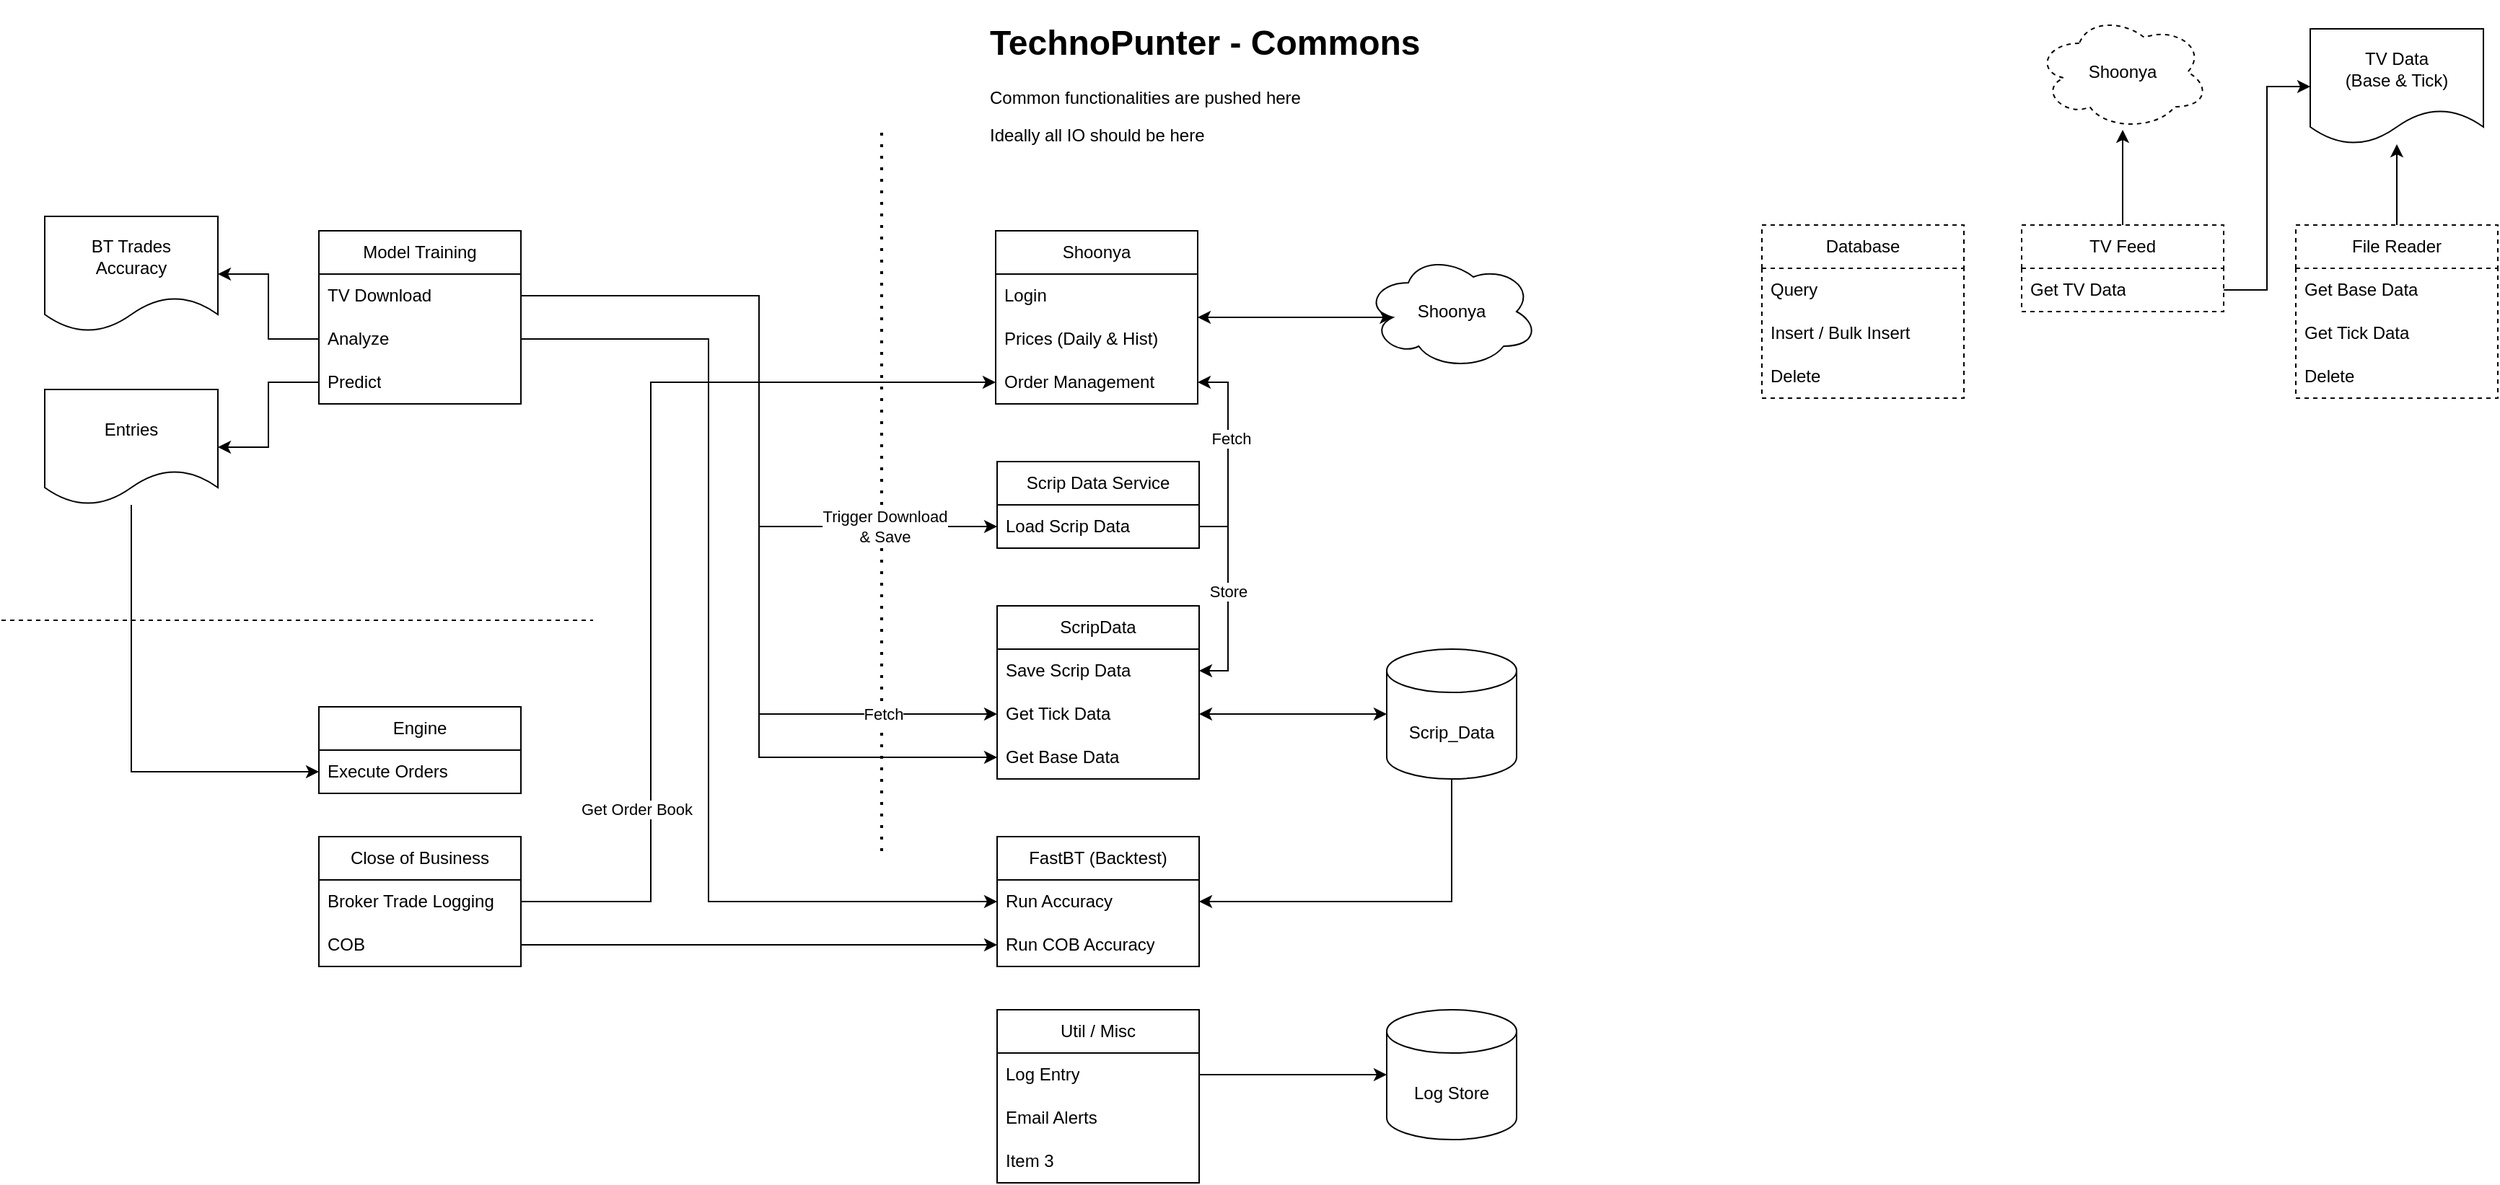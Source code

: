 <mxfile version="22.0.3" type="device">
  <diagram name="Page-1" id="q_znaS9jOddVUAfg9CCP">
    <mxGraphModel dx="2089" dy="920" grid="1" gridSize="10" guides="1" tooltips="1" connect="1" arrows="1" fold="1" page="1" pageScale="1" pageWidth="827" pageHeight="1169" math="0" shadow="0">
      <root>
        <mxCell id="0" />
        <mxCell id="1" parent="0" />
        <mxCell id="WZCXuej5-DD6I5j7KRN8-1" value="Shoonya" style="swimlane;fontStyle=0;childLayout=stackLayout;horizontal=1;startSize=30;horizontalStack=0;resizeParent=1;resizeParentMax=0;resizeLast=0;collapsible=1;marginBottom=0;whiteSpace=wrap;html=1;" vertex="1" parent="1">
          <mxGeometry x="319" y="210" width="140" height="120" as="geometry" />
        </mxCell>
        <mxCell id="WZCXuej5-DD6I5j7KRN8-2" value="Login" style="text;strokeColor=none;fillColor=none;align=left;verticalAlign=middle;spacingLeft=4;spacingRight=4;overflow=hidden;points=[[0,0.5],[1,0.5]];portConstraint=eastwest;rotatable=0;whiteSpace=wrap;html=1;" vertex="1" parent="WZCXuej5-DD6I5j7KRN8-1">
          <mxGeometry y="30" width="140" height="30" as="geometry" />
        </mxCell>
        <mxCell id="WZCXuej5-DD6I5j7KRN8-3" value="Prices (Daily &amp;amp; Hist)" style="text;strokeColor=none;fillColor=none;align=left;verticalAlign=middle;spacingLeft=4;spacingRight=4;overflow=hidden;points=[[0,0.5],[1,0.5]];portConstraint=eastwest;rotatable=0;whiteSpace=wrap;html=1;" vertex="1" parent="WZCXuej5-DD6I5j7KRN8-1">
          <mxGeometry y="60" width="140" height="30" as="geometry" />
        </mxCell>
        <mxCell id="WZCXuej5-DD6I5j7KRN8-4" value="Order Management" style="text;strokeColor=none;fillColor=none;align=left;verticalAlign=middle;spacingLeft=4;spacingRight=4;overflow=hidden;points=[[0,0.5],[1,0.5]];portConstraint=eastwest;rotatable=0;whiteSpace=wrap;html=1;" vertex="1" parent="WZCXuej5-DD6I5j7KRN8-1">
          <mxGeometry y="90" width="140" height="30" as="geometry" />
        </mxCell>
        <mxCell id="WZCXuej5-DD6I5j7KRN8-8" value="ScripData" style="swimlane;fontStyle=0;childLayout=stackLayout;horizontal=1;startSize=30;horizontalStack=0;resizeParent=1;resizeParentMax=0;resizeLast=0;collapsible=1;marginBottom=0;whiteSpace=wrap;html=1;" vertex="1" parent="1">
          <mxGeometry x="320" y="470" width="140" height="120" as="geometry" />
        </mxCell>
        <mxCell id="WZCXuej5-DD6I5j7KRN8-9" value="Save Scrip Data" style="text;strokeColor=none;fillColor=none;align=left;verticalAlign=middle;spacingLeft=4;spacingRight=4;overflow=hidden;points=[[0,0.5],[1,0.5]];portConstraint=eastwest;rotatable=0;whiteSpace=wrap;html=1;" vertex="1" parent="WZCXuej5-DD6I5j7KRN8-8">
          <mxGeometry y="30" width="140" height="30" as="geometry" />
        </mxCell>
        <mxCell id="WZCXuej5-DD6I5j7KRN8-10" value="Get Tick Data" style="text;strokeColor=none;fillColor=none;align=left;verticalAlign=middle;spacingLeft=4;spacingRight=4;overflow=hidden;points=[[0,0.5],[1,0.5]];portConstraint=eastwest;rotatable=0;whiteSpace=wrap;html=1;" vertex="1" parent="WZCXuej5-DD6I5j7KRN8-8">
          <mxGeometry y="60" width="140" height="30" as="geometry" />
        </mxCell>
        <mxCell id="WZCXuej5-DD6I5j7KRN8-11" value="Get Base Data" style="text;strokeColor=none;fillColor=none;align=left;verticalAlign=middle;spacingLeft=4;spacingRight=4;overflow=hidden;points=[[0,0.5],[1,0.5]];portConstraint=eastwest;rotatable=0;whiteSpace=wrap;html=1;" vertex="1" parent="WZCXuej5-DD6I5j7KRN8-8">
          <mxGeometry y="90" width="140" height="30" as="geometry" />
        </mxCell>
        <mxCell id="WZCXuej5-DD6I5j7KRN8-12" value="Scrip_Data" style="shape=cylinder3;whiteSpace=wrap;html=1;boundedLbl=1;backgroundOutline=1;size=15;" vertex="1" parent="1">
          <mxGeometry x="590" y="500" width="90" height="90" as="geometry" />
        </mxCell>
        <mxCell id="WZCXuej5-DD6I5j7KRN8-13" style="edgeStyle=orthogonalEdgeStyle;rounded=0;orthogonalLoop=1;jettySize=auto;html=1;startArrow=classic;startFill=1;" edge="1" parent="1" source="WZCXuej5-DD6I5j7KRN8-10" target="WZCXuej5-DD6I5j7KRN8-12">
          <mxGeometry relative="1" as="geometry" />
        </mxCell>
        <mxCell id="WZCXuej5-DD6I5j7KRN8-14" value="Scrip Data Service" style="swimlane;fontStyle=0;childLayout=stackLayout;horizontal=1;startSize=30;horizontalStack=0;resizeParent=1;resizeParentMax=0;resizeLast=0;collapsible=1;marginBottom=0;whiteSpace=wrap;html=1;" vertex="1" parent="1">
          <mxGeometry x="320" y="370" width="140" height="60" as="geometry" />
        </mxCell>
        <mxCell id="WZCXuej5-DD6I5j7KRN8-15" value="Load Scrip Data" style="text;strokeColor=none;fillColor=none;align=left;verticalAlign=middle;spacingLeft=4;spacingRight=4;overflow=hidden;points=[[0,0.5],[1,0.5]];portConstraint=eastwest;rotatable=0;whiteSpace=wrap;html=1;" vertex="1" parent="WZCXuej5-DD6I5j7KRN8-14">
          <mxGeometry y="30" width="140" height="30" as="geometry" />
        </mxCell>
        <mxCell id="WZCXuej5-DD6I5j7KRN8-18" style="edgeStyle=orthogonalEdgeStyle;rounded=0;orthogonalLoop=1;jettySize=auto;html=1;entryX=1;entryY=0.5;entryDx=0;entryDy=0;exitX=1;exitY=0.5;exitDx=0;exitDy=0;startArrow=classic;startFill=1;endArrow=none;endFill=0;" edge="1" parent="1" source="WZCXuej5-DD6I5j7KRN8-4" target="WZCXuej5-DD6I5j7KRN8-15">
          <mxGeometry relative="1" as="geometry" />
        </mxCell>
        <mxCell id="WZCXuej5-DD6I5j7KRN8-65" value="Fetch" style="edgeLabel;html=1;align=center;verticalAlign=middle;resizable=0;points=[];" vertex="1" connectable="0" parent="WZCXuej5-DD6I5j7KRN8-18">
          <mxGeometry x="-0.149" y="2" relative="1" as="geometry">
            <mxPoint as="offset" />
          </mxGeometry>
        </mxCell>
        <mxCell id="WZCXuej5-DD6I5j7KRN8-20" value="Shoonya" style="ellipse;shape=cloud;whiteSpace=wrap;html=1;" vertex="1" parent="1">
          <mxGeometry x="575" y="226" width="120" height="80" as="geometry" />
        </mxCell>
        <mxCell id="WZCXuej5-DD6I5j7KRN8-21" style="edgeStyle=orthogonalEdgeStyle;rounded=0;orthogonalLoop=1;jettySize=auto;html=1;entryX=0.16;entryY=0.55;entryDx=0;entryDy=0;entryPerimeter=0;startArrow=classic;startFill=1;" edge="1" parent="1" source="WZCXuej5-DD6I5j7KRN8-1" target="WZCXuej5-DD6I5j7KRN8-20">
          <mxGeometry relative="1" as="geometry" />
        </mxCell>
        <mxCell id="WZCXuej5-DD6I5j7KRN8-22" value="" style="endArrow=none;dashed=1;html=1;dashPattern=1 3;strokeWidth=2;rounded=0;" edge="1" parent="1">
          <mxGeometry width="50" height="50" relative="1" as="geometry">
            <mxPoint x="240" y="640" as="sourcePoint" />
            <mxPoint x="240" y="140" as="targetPoint" />
          </mxGeometry>
        </mxCell>
        <mxCell id="WZCXuej5-DD6I5j7KRN8-23" value="&lt;h1&gt;TechnoPunter - Commons&lt;/h1&gt;&lt;p&gt;Common functionalities are pushed here&lt;/p&gt;&lt;p&gt;Ideally all IO should be here&lt;/p&gt;" style="text;html=1;strokeColor=none;fillColor=none;spacing=5;spacingTop=-20;whiteSpace=wrap;overflow=hidden;rounded=0;" vertex="1" parent="1">
          <mxGeometry x="310" y="60" width="340" height="120" as="geometry" />
        </mxCell>
        <mxCell id="WZCXuej5-DD6I5j7KRN8-29" style="edgeStyle=orthogonalEdgeStyle;rounded=0;orthogonalLoop=1;jettySize=auto;html=1;exitX=1;exitY=0.5;exitDx=0;exitDy=0;" edge="1" parent="1" source="WZCXuej5-DD6I5j7KRN8-25" target="WZCXuej5-DD6I5j7KRN8-28">
          <mxGeometry relative="1" as="geometry" />
        </mxCell>
        <mxCell id="WZCXuej5-DD6I5j7KRN8-24" value="Util / Misc" style="swimlane;fontStyle=0;childLayout=stackLayout;horizontal=1;startSize=30;horizontalStack=0;resizeParent=1;resizeParentMax=0;resizeLast=0;collapsible=1;marginBottom=0;whiteSpace=wrap;html=1;" vertex="1" parent="1">
          <mxGeometry x="320" y="750" width="140" height="120" as="geometry" />
        </mxCell>
        <mxCell id="WZCXuej5-DD6I5j7KRN8-25" value="Log Entry" style="text;strokeColor=none;fillColor=none;align=left;verticalAlign=middle;spacingLeft=4;spacingRight=4;overflow=hidden;points=[[0,0.5],[1,0.5]];portConstraint=eastwest;rotatable=0;whiteSpace=wrap;html=1;" vertex="1" parent="WZCXuej5-DD6I5j7KRN8-24">
          <mxGeometry y="30" width="140" height="30" as="geometry" />
        </mxCell>
        <mxCell id="WZCXuej5-DD6I5j7KRN8-26" value="Email Alerts" style="text;strokeColor=none;fillColor=none;align=left;verticalAlign=middle;spacingLeft=4;spacingRight=4;overflow=hidden;points=[[0,0.5],[1,0.5]];portConstraint=eastwest;rotatable=0;whiteSpace=wrap;html=1;" vertex="1" parent="WZCXuej5-DD6I5j7KRN8-24">
          <mxGeometry y="60" width="140" height="30" as="geometry" />
        </mxCell>
        <mxCell id="WZCXuej5-DD6I5j7KRN8-27" value="Item 3" style="text;strokeColor=none;fillColor=none;align=left;verticalAlign=middle;spacingLeft=4;spacingRight=4;overflow=hidden;points=[[0,0.5],[1,0.5]];portConstraint=eastwest;rotatable=0;whiteSpace=wrap;html=1;" vertex="1" parent="WZCXuej5-DD6I5j7KRN8-24">
          <mxGeometry y="90" width="140" height="30" as="geometry" />
        </mxCell>
        <mxCell id="WZCXuej5-DD6I5j7KRN8-28" value="Log Store" style="shape=cylinder3;whiteSpace=wrap;html=1;boundedLbl=1;backgroundOutline=1;size=15;" vertex="1" parent="1">
          <mxGeometry x="590" y="750" width="90" height="90" as="geometry" />
        </mxCell>
        <mxCell id="WZCXuej5-DD6I5j7KRN8-31" value="Database" style="swimlane;fontStyle=0;childLayout=stackLayout;horizontal=1;startSize=30;horizontalStack=0;resizeParent=1;resizeParentMax=0;resizeLast=0;collapsible=1;marginBottom=0;whiteSpace=wrap;html=1;dashed=1;" vertex="1" parent="1">
          <mxGeometry x="850" y="206" width="140" height="120" as="geometry" />
        </mxCell>
        <mxCell id="WZCXuej5-DD6I5j7KRN8-32" value="Query" style="text;strokeColor=none;fillColor=none;align=left;verticalAlign=middle;spacingLeft=4;spacingRight=4;overflow=hidden;points=[[0,0.5],[1,0.5]];portConstraint=eastwest;rotatable=0;whiteSpace=wrap;html=1;" vertex="1" parent="WZCXuej5-DD6I5j7KRN8-31">
          <mxGeometry y="30" width="140" height="30" as="geometry" />
        </mxCell>
        <mxCell id="WZCXuej5-DD6I5j7KRN8-33" value="Insert / Bulk Insert" style="text;strokeColor=none;fillColor=none;align=left;verticalAlign=middle;spacingLeft=4;spacingRight=4;overflow=hidden;points=[[0,0.5],[1,0.5]];portConstraint=eastwest;rotatable=0;whiteSpace=wrap;html=1;" vertex="1" parent="WZCXuej5-DD6I5j7KRN8-31">
          <mxGeometry y="60" width="140" height="30" as="geometry" />
        </mxCell>
        <mxCell id="WZCXuej5-DD6I5j7KRN8-34" value="Delete" style="text;strokeColor=none;fillColor=none;align=left;verticalAlign=middle;spacingLeft=4;spacingRight=4;overflow=hidden;points=[[0,0.5],[1,0.5]];portConstraint=eastwest;rotatable=0;whiteSpace=wrap;html=1;" vertex="1" parent="WZCXuej5-DD6I5j7KRN8-31">
          <mxGeometry y="90" width="140" height="30" as="geometry" />
        </mxCell>
        <mxCell id="WZCXuej5-DD6I5j7KRN8-40" value="" style="edgeStyle=orthogonalEdgeStyle;rounded=0;orthogonalLoop=1;jettySize=auto;html=1;" edge="1" parent="1" source="WZCXuej5-DD6I5j7KRN8-35" target="WZCXuej5-DD6I5j7KRN8-39">
          <mxGeometry relative="1" as="geometry" />
        </mxCell>
        <mxCell id="WZCXuej5-DD6I5j7KRN8-35" value="TV Feed" style="swimlane;fontStyle=0;childLayout=stackLayout;horizontal=1;startSize=30;horizontalStack=0;resizeParent=1;resizeParentMax=0;resizeLast=0;collapsible=1;marginBottom=0;whiteSpace=wrap;html=1;dashed=1;" vertex="1" parent="1">
          <mxGeometry x="1030" y="206" width="140" height="60" as="geometry" />
        </mxCell>
        <mxCell id="WZCXuej5-DD6I5j7KRN8-36" value="Get TV Data" style="text;strokeColor=none;fillColor=none;align=left;verticalAlign=middle;spacingLeft=4;spacingRight=4;overflow=hidden;points=[[0,0.5],[1,0.5]];portConstraint=eastwest;rotatable=0;whiteSpace=wrap;html=1;" vertex="1" parent="WZCXuej5-DD6I5j7KRN8-35">
          <mxGeometry y="30" width="140" height="30" as="geometry" />
        </mxCell>
        <mxCell id="WZCXuej5-DD6I5j7KRN8-39" value="Shoonya" style="ellipse;shape=cloud;whiteSpace=wrap;html=1;dashed=1;" vertex="1" parent="1">
          <mxGeometry x="1040" y="60" width="120" height="80" as="geometry" />
        </mxCell>
        <mxCell id="WZCXuej5-DD6I5j7KRN8-46" value="" style="edgeStyle=orthogonalEdgeStyle;rounded=0;orthogonalLoop=1;jettySize=auto;html=1;" edge="1" parent="1" source="WZCXuej5-DD6I5j7KRN8-41" target="WZCXuej5-DD6I5j7KRN8-45">
          <mxGeometry relative="1" as="geometry" />
        </mxCell>
        <mxCell id="WZCXuej5-DD6I5j7KRN8-41" value="File Reader" style="swimlane;fontStyle=0;childLayout=stackLayout;horizontal=1;startSize=30;horizontalStack=0;resizeParent=1;resizeParentMax=0;resizeLast=0;collapsible=1;marginBottom=0;whiteSpace=wrap;html=1;dashed=1;" vertex="1" parent="1">
          <mxGeometry x="1220" y="206" width="140" height="120" as="geometry" />
        </mxCell>
        <mxCell id="WZCXuej5-DD6I5j7KRN8-42" value="Get Base Data" style="text;strokeColor=none;fillColor=none;align=left;verticalAlign=middle;spacingLeft=4;spacingRight=4;overflow=hidden;points=[[0,0.5],[1,0.5]];portConstraint=eastwest;rotatable=0;whiteSpace=wrap;html=1;" vertex="1" parent="WZCXuej5-DD6I5j7KRN8-41">
          <mxGeometry y="30" width="140" height="30" as="geometry" />
        </mxCell>
        <mxCell id="WZCXuej5-DD6I5j7KRN8-43" value="Get Tick Data" style="text;strokeColor=none;fillColor=none;align=left;verticalAlign=middle;spacingLeft=4;spacingRight=4;overflow=hidden;points=[[0,0.5],[1,0.5]];portConstraint=eastwest;rotatable=0;whiteSpace=wrap;html=1;" vertex="1" parent="WZCXuej5-DD6I5j7KRN8-41">
          <mxGeometry y="60" width="140" height="30" as="geometry" />
        </mxCell>
        <mxCell id="WZCXuej5-DD6I5j7KRN8-44" value="Delete" style="text;strokeColor=none;fillColor=none;align=left;verticalAlign=middle;spacingLeft=4;spacingRight=4;overflow=hidden;points=[[0,0.5],[1,0.5]];portConstraint=eastwest;rotatable=0;whiteSpace=wrap;html=1;" vertex="1" parent="WZCXuej5-DD6I5j7KRN8-41">
          <mxGeometry y="90" width="140" height="30" as="geometry" />
        </mxCell>
        <mxCell id="WZCXuej5-DD6I5j7KRN8-45" value="TV Data&lt;br&gt;(Base &amp;amp; Tick)" style="shape=document;whiteSpace=wrap;html=1;boundedLbl=1;" vertex="1" parent="1">
          <mxGeometry x="1230" y="70" width="120" height="80" as="geometry" />
        </mxCell>
        <mxCell id="WZCXuej5-DD6I5j7KRN8-47" style="edgeStyle=orthogonalEdgeStyle;rounded=0;orthogonalLoop=1;jettySize=auto;html=1;entryX=0;entryY=0.5;entryDx=0;entryDy=0;" edge="1" parent="1" source="WZCXuej5-DD6I5j7KRN8-36" target="WZCXuej5-DD6I5j7KRN8-45">
          <mxGeometry relative="1" as="geometry" />
        </mxCell>
        <mxCell id="WZCXuej5-DD6I5j7KRN8-53" style="edgeStyle=orthogonalEdgeStyle;rounded=0;orthogonalLoop=1;jettySize=auto;html=1;startArrow=classic;startFill=1;endArrow=none;endFill=0;" edge="1" parent="1" source="WZCXuej5-DD6I5j7KRN8-48" target="WZCXuej5-DD6I5j7KRN8-12">
          <mxGeometry relative="1" as="geometry" />
        </mxCell>
        <mxCell id="WZCXuej5-DD6I5j7KRN8-48" value="FastBT (Backtest)" style="swimlane;fontStyle=0;childLayout=stackLayout;horizontal=1;startSize=30;horizontalStack=0;resizeParent=1;resizeParentMax=0;resizeLast=0;collapsible=1;marginBottom=0;whiteSpace=wrap;html=1;" vertex="1" parent="1">
          <mxGeometry x="320" y="630" width="140" height="90" as="geometry" />
        </mxCell>
        <mxCell id="WZCXuej5-DD6I5j7KRN8-49" value="Run Accuracy" style="text;strokeColor=none;fillColor=none;align=left;verticalAlign=middle;spacingLeft=4;spacingRight=4;overflow=hidden;points=[[0,0.5],[1,0.5]];portConstraint=eastwest;rotatable=0;whiteSpace=wrap;html=1;" vertex="1" parent="WZCXuej5-DD6I5j7KRN8-48">
          <mxGeometry y="30" width="140" height="30" as="geometry" />
        </mxCell>
        <mxCell id="WZCXuej5-DD6I5j7KRN8-50" value="Run COB Accuracy" style="text;strokeColor=none;fillColor=none;align=left;verticalAlign=middle;spacingLeft=4;spacingRight=4;overflow=hidden;points=[[0,0.5],[1,0.5]];portConstraint=eastwest;rotatable=0;whiteSpace=wrap;html=1;" vertex="1" parent="WZCXuej5-DD6I5j7KRN8-48">
          <mxGeometry y="60" width="140" height="30" as="geometry" />
        </mxCell>
        <mxCell id="WZCXuej5-DD6I5j7KRN8-54" value="Model Training" style="swimlane;fontStyle=0;childLayout=stackLayout;horizontal=1;startSize=30;horizontalStack=0;resizeParent=1;resizeParentMax=0;resizeLast=0;collapsible=1;marginBottom=0;whiteSpace=wrap;html=1;" vertex="1" parent="1">
          <mxGeometry x="-150" y="210" width="140" height="120" as="geometry" />
        </mxCell>
        <mxCell id="WZCXuej5-DD6I5j7KRN8-55" value="TV Download" style="text;strokeColor=none;fillColor=none;align=left;verticalAlign=middle;spacingLeft=4;spacingRight=4;overflow=hidden;points=[[0,0.5],[1,0.5]];portConstraint=eastwest;rotatable=0;whiteSpace=wrap;html=1;" vertex="1" parent="WZCXuej5-DD6I5j7KRN8-54">
          <mxGeometry y="30" width="140" height="30" as="geometry" />
        </mxCell>
        <mxCell id="WZCXuej5-DD6I5j7KRN8-56" value="Analyze" style="text;strokeColor=none;fillColor=none;align=left;verticalAlign=middle;spacingLeft=4;spacingRight=4;overflow=hidden;points=[[0,0.5],[1,0.5]];portConstraint=eastwest;rotatable=0;whiteSpace=wrap;html=1;" vertex="1" parent="WZCXuej5-DD6I5j7KRN8-54">
          <mxGeometry y="60" width="140" height="30" as="geometry" />
        </mxCell>
        <mxCell id="WZCXuej5-DD6I5j7KRN8-57" value="Predict" style="text;strokeColor=none;fillColor=none;align=left;verticalAlign=middle;spacingLeft=4;spacingRight=4;overflow=hidden;points=[[0,0.5],[1,0.5]];portConstraint=eastwest;rotatable=0;whiteSpace=wrap;html=1;" vertex="1" parent="WZCXuej5-DD6I5j7KRN8-54">
          <mxGeometry y="90" width="140" height="30" as="geometry" />
        </mxCell>
        <mxCell id="WZCXuej5-DD6I5j7KRN8-58" style="edgeStyle=orthogonalEdgeStyle;rounded=0;orthogonalLoop=1;jettySize=auto;html=1;" edge="1" parent="1" source="WZCXuej5-DD6I5j7KRN8-55" target="WZCXuej5-DD6I5j7KRN8-10">
          <mxGeometry relative="1" as="geometry" />
        </mxCell>
        <mxCell id="WZCXuej5-DD6I5j7KRN8-63" value="Fetch" style="edgeLabel;html=1;align=center;verticalAlign=middle;resizable=0;points=[];" vertex="1" connectable="0" parent="WZCXuej5-DD6I5j7KRN8-58">
          <mxGeometry x="0.743" y="-4" relative="1" as="geometry">
            <mxPoint y="-4" as="offset" />
          </mxGeometry>
        </mxCell>
        <mxCell id="WZCXuej5-DD6I5j7KRN8-59" style="edgeStyle=orthogonalEdgeStyle;rounded=0;orthogonalLoop=1;jettySize=auto;html=1;entryX=0;entryY=0.5;entryDx=0;entryDy=0;" edge="1" parent="1" source="WZCXuej5-DD6I5j7KRN8-55" target="WZCXuej5-DD6I5j7KRN8-11">
          <mxGeometry relative="1" as="geometry" />
        </mxCell>
        <mxCell id="WZCXuej5-DD6I5j7KRN8-61" style="edgeStyle=orthogonalEdgeStyle;rounded=0;orthogonalLoop=1;jettySize=auto;html=1;" edge="1" parent="1" source="WZCXuej5-DD6I5j7KRN8-55" target="WZCXuej5-DD6I5j7KRN8-15">
          <mxGeometry relative="1" as="geometry" />
        </mxCell>
        <mxCell id="WZCXuej5-DD6I5j7KRN8-62" value="Trigger Download&lt;br&gt;&amp;amp; Save" style="edgeLabel;html=1;align=center;verticalAlign=middle;resizable=0;points=[];" vertex="1" connectable="0" parent="WZCXuej5-DD6I5j7KRN8-61">
          <mxGeometry x="0.716" y="2" relative="1" as="geometry">
            <mxPoint x="-9" y="2" as="offset" />
          </mxGeometry>
        </mxCell>
        <mxCell id="WZCXuej5-DD6I5j7KRN8-64" style="edgeStyle=orthogonalEdgeStyle;rounded=0;orthogonalLoop=1;jettySize=auto;html=1;exitX=1;exitY=0.5;exitDx=0;exitDy=0;" edge="1" parent="1" source="WZCXuej5-DD6I5j7KRN8-15" target="WZCXuej5-DD6I5j7KRN8-9">
          <mxGeometry relative="1" as="geometry" />
        </mxCell>
        <mxCell id="WZCXuej5-DD6I5j7KRN8-66" value="Store" style="edgeLabel;html=1;align=center;verticalAlign=middle;resizable=0;points=[];" vertex="1" connectable="0" parent="WZCXuej5-DD6I5j7KRN8-64">
          <mxGeometry x="0.1" y="2" relative="1" as="geometry">
            <mxPoint x="-2" y="-12" as="offset" />
          </mxGeometry>
        </mxCell>
        <mxCell id="WZCXuej5-DD6I5j7KRN8-67" value="BT Trades&lt;br&gt;Accuracy" style="shape=document;whiteSpace=wrap;html=1;boundedLbl=1;" vertex="1" parent="1">
          <mxGeometry x="-340" y="200" width="120" height="80" as="geometry" />
        </mxCell>
        <mxCell id="WZCXuej5-DD6I5j7KRN8-87" style="edgeStyle=orthogonalEdgeStyle;rounded=0;orthogonalLoop=1;jettySize=auto;html=1;entryX=0;entryY=0.5;entryDx=0;entryDy=0;" edge="1" parent="1" source="WZCXuej5-DD6I5j7KRN8-68" target="WZCXuej5-DD6I5j7KRN8-73">
          <mxGeometry relative="1" as="geometry" />
        </mxCell>
        <mxCell id="WZCXuej5-DD6I5j7KRN8-68" value="Entries" style="shape=document;whiteSpace=wrap;html=1;boundedLbl=1;" vertex="1" parent="1">
          <mxGeometry x="-340" y="320" width="120" height="80" as="geometry" />
        </mxCell>
        <mxCell id="WZCXuej5-DD6I5j7KRN8-69" style="edgeStyle=orthogonalEdgeStyle;rounded=0;orthogonalLoop=1;jettySize=auto;html=1;" edge="1" parent="1" source="WZCXuej5-DD6I5j7KRN8-57" target="WZCXuej5-DD6I5j7KRN8-68">
          <mxGeometry relative="1" as="geometry" />
        </mxCell>
        <mxCell id="WZCXuej5-DD6I5j7KRN8-70" style="edgeStyle=orthogonalEdgeStyle;rounded=0;orthogonalLoop=1;jettySize=auto;html=1;entryX=1;entryY=0.5;entryDx=0;entryDy=0;" edge="1" parent="1" source="WZCXuej5-DD6I5j7KRN8-56" target="WZCXuej5-DD6I5j7KRN8-67">
          <mxGeometry relative="1" as="geometry" />
        </mxCell>
        <mxCell id="WZCXuej5-DD6I5j7KRN8-71" style="edgeStyle=orthogonalEdgeStyle;rounded=0;orthogonalLoop=1;jettySize=auto;html=1;entryX=0;entryY=0.5;entryDx=0;entryDy=0;" edge="1" parent="1" source="WZCXuej5-DD6I5j7KRN8-56" target="WZCXuej5-DD6I5j7KRN8-49">
          <mxGeometry relative="1" as="geometry">
            <Array as="points">
              <mxPoint x="120" y="285" />
              <mxPoint x="120" y="675" />
            </Array>
          </mxGeometry>
        </mxCell>
        <mxCell id="WZCXuej5-DD6I5j7KRN8-72" value="Engine" style="swimlane;fontStyle=0;childLayout=stackLayout;horizontal=1;startSize=30;horizontalStack=0;resizeParent=1;resizeParentMax=0;resizeLast=0;collapsible=1;marginBottom=0;whiteSpace=wrap;html=1;" vertex="1" parent="1">
          <mxGeometry x="-150" y="540" width="140" height="60" as="geometry" />
        </mxCell>
        <mxCell id="WZCXuej5-DD6I5j7KRN8-73" value="Execute Orders" style="text;strokeColor=none;fillColor=none;align=left;verticalAlign=middle;spacingLeft=4;spacingRight=4;overflow=hidden;points=[[0,0.5],[1,0.5]];portConstraint=eastwest;rotatable=0;whiteSpace=wrap;html=1;" vertex="1" parent="WZCXuej5-DD6I5j7KRN8-72">
          <mxGeometry y="30" width="140" height="30" as="geometry" />
        </mxCell>
        <mxCell id="WZCXuej5-DD6I5j7KRN8-81" value="Close of Business" style="swimlane;fontStyle=0;childLayout=stackLayout;horizontal=1;startSize=30;horizontalStack=0;resizeParent=1;resizeParentMax=0;resizeLast=0;collapsible=1;marginBottom=0;whiteSpace=wrap;html=1;" vertex="1" parent="1">
          <mxGeometry x="-150" y="630" width="140" height="90" as="geometry" />
        </mxCell>
        <mxCell id="WZCXuej5-DD6I5j7KRN8-82" value="Broker Trade Logging" style="text;strokeColor=none;fillColor=none;align=left;verticalAlign=middle;spacingLeft=4;spacingRight=4;overflow=hidden;points=[[0,0.5],[1,0.5]];portConstraint=eastwest;rotatable=0;whiteSpace=wrap;html=1;" vertex="1" parent="WZCXuej5-DD6I5j7KRN8-81">
          <mxGeometry y="30" width="140" height="30" as="geometry" />
        </mxCell>
        <mxCell id="WZCXuej5-DD6I5j7KRN8-83" value="COB" style="text;strokeColor=none;fillColor=none;align=left;verticalAlign=middle;spacingLeft=4;spacingRight=4;overflow=hidden;points=[[0,0.5],[1,0.5]];portConstraint=eastwest;rotatable=0;whiteSpace=wrap;html=1;" vertex="1" parent="WZCXuej5-DD6I5j7KRN8-81">
          <mxGeometry y="60" width="140" height="30" as="geometry" />
        </mxCell>
        <mxCell id="WZCXuej5-DD6I5j7KRN8-84" style="edgeStyle=orthogonalEdgeStyle;rounded=0;orthogonalLoop=1;jettySize=auto;html=1;" edge="1" parent="1" source="WZCXuej5-DD6I5j7KRN8-83" target="WZCXuej5-DD6I5j7KRN8-50">
          <mxGeometry relative="1" as="geometry" />
        </mxCell>
        <mxCell id="WZCXuej5-DD6I5j7KRN8-85" style="edgeStyle=orthogonalEdgeStyle;rounded=0;orthogonalLoop=1;jettySize=auto;html=1;entryX=0;entryY=0.5;entryDx=0;entryDy=0;exitX=1;exitY=0.5;exitDx=0;exitDy=0;" edge="1" parent="1" source="WZCXuej5-DD6I5j7KRN8-82" target="WZCXuej5-DD6I5j7KRN8-4">
          <mxGeometry relative="1" as="geometry">
            <Array as="points">
              <mxPoint x="80" y="675" />
              <mxPoint x="80" y="315" />
            </Array>
          </mxGeometry>
        </mxCell>
        <mxCell id="WZCXuej5-DD6I5j7KRN8-86" value="Get Order Book" style="edgeLabel;html=1;align=center;verticalAlign=middle;resizable=0;points=[];" vertex="1" connectable="0" parent="WZCXuej5-DD6I5j7KRN8-85">
          <mxGeometry x="-0.553" y="-2" relative="1" as="geometry">
            <mxPoint x="-12" as="offset" />
          </mxGeometry>
        </mxCell>
        <mxCell id="WZCXuej5-DD6I5j7KRN8-88" value="" style="endArrow=none;dashed=1;html=1;rounded=0;" edge="1" parent="1">
          <mxGeometry width="50" height="50" relative="1" as="geometry">
            <mxPoint x="-370" y="480" as="sourcePoint" />
            <mxPoint x="40" y="480" as="targetPoint" />
          </mxGeometry>
        </mxCell>
      </root>
    </mxGraphModel>
  </diagram>
</mxfile>
